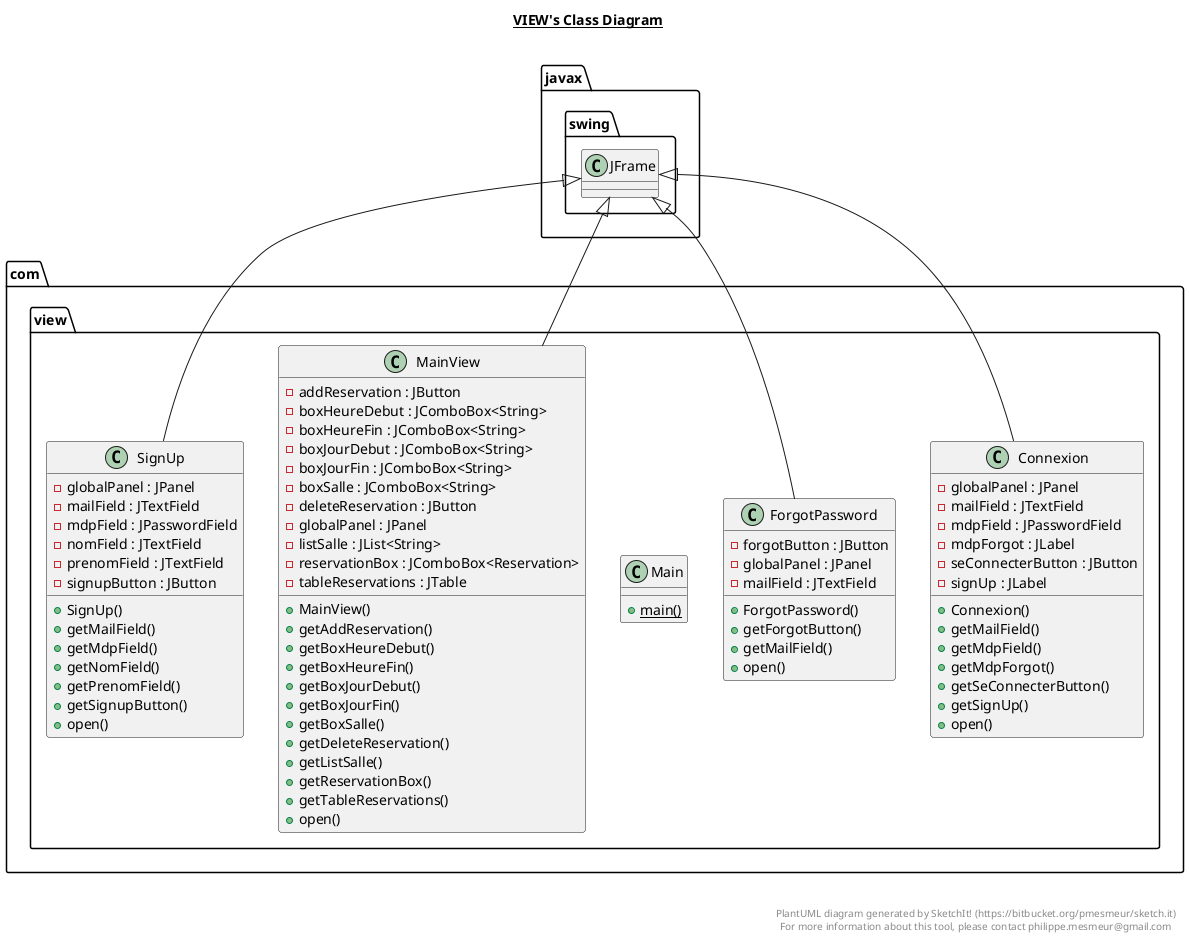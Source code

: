 @startuml

title __VIEW's Class Diagram__\n

  namespace com.view {
    class com.view.Connexion {
        - globalPanel : JPanel
        - mailField : JTextField
        - mdpField : JPasswordField
        - mdpForgot : JLabel
        - seConnecterButton : JButton
        - signUp : JLabel
        + Connexion()
        + getMailField()
        + getMdpField()
        + getMdpForgot()
        + getSeConnecterButton()
        + getSignUp()
        + open()
    }
  }
  

  namespace com.view {
    class com.view.ForgotPassword {
        - forgotButton : JButton
        - globalPanel : JPanel
        - mailField : JTextField
        + ForgotPassword()
        + getForgotButton()
        + getMailField()
        + open()
    }
  }
  

  namespace com.view {
    class com.view.Main {
        {static} + main()
    }
  }
  

  namespace com.view {
    class com.view.MainView {
        - addReservation : JButton
        - boxHeureDebut : JComboBox<String>
        - boxHeureFin : JComboBox<String>
        - boxJourDebut : JComboBox<String>
        - boxJourFin : JComboBox<String>
        - boxSalle : JComboBox<String>
        - deleteReservation : JButton
        - globalPanel : JPanel
        - listSalle : JList<String>
        - reservationBox : JComboBox<Reservation>
        - tableReservations : JTable
        + MainView()
        + getAddReservation()
        + getBoxHeureDebut()
        + getBoxHeureFin()
        + getBoxJourDebut()
        + getBoxJourFin()
        + getBoxSalle()
        + getDeleteReservation()
        + getListSalle()
        + getReservationBox()
        + getTableReservations()
        + open()
    }
  }
  

  namespace com.view {
    class com.view.SignUp {
        - globalPanel : JPanel
        - mailField : JTextField
        - mdpField : JPasswordField
        - nomField : JTextField
        - prenomField : JTextField
        - signupButton : JButton
        + SignUp()
        + getMailField()
        + getMdpField()
        + getNomField()
        + getPrenomField()
        + getSignupButton()
        + open()
    }
  }
  

  com.view.Connexion -up-|> javax.swing.JFrame
  com.view.ForgotPassword -up-|> javax.swing.JFrame
  com.view.MainView -up-|> javax.swing.JFrame
  com.view.SignUp -up-|> javax.swing.JFrame


right footer


PlantUML diagram generated by SketchIt! (https://bitbucket.org/pmesmeur/sketch.it)
For more information about this tool, please contact philippe.mesmeur@gmail.com
endfooter

@enduml
